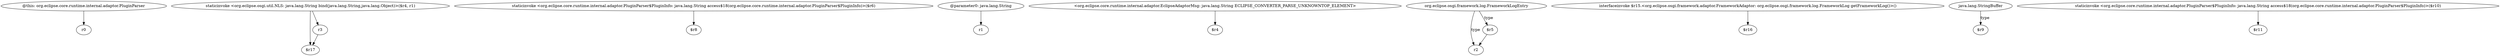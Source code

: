 digraph g {
0[label="@this: org.eclipse.core.runtime.internal.adaptor.PluginParser"]
1[label="r0"]
0->1[label=""]
2[label="staticinvoke <org.eclipse.osgi.util.NLS: java.lang.String bind(java.lang.String,java.lang.Object)>($r4, r1)"]
3[label="$r17"]
2->3[label=""]
4[label="staticinvoke <org.eclipse.core.runtime.internal.adaptor.PluginParser$PluginInfo: java.lang.String access$18(org.eclipse.core.runtime.internal.adaptor.PluginParser$PluginInfo)>($r6)"]
5[label="$r8"]
4->5[label=""]
6[label="@parameter0: java.lang.String"]
7[label="r1"]
6->7[label=""]
8[label="r3"]
8->3[label=""]
9[label="<org.eclipse.core.runtime.internal.adaptor.EclipseAdaptorMsg: java.lang.String ECLIPSE_CONVERTER_PARSE_UNKNOWNTOP_ELEMENT>"]
10[label="$r4"]
9->10[label=""]
2->8[label=""]
11[label="org.eclipse.osgi.framework.log.FrameworkLogEntry"]
12[label="r2"]
11->12[label="type"]
13[label="interfaceinvoke $r15.<org.eclipse.osgi.framework.adaptor.FrameworkAdaptor: org.eclipse.osgi.framework.log.FrameworkLog getFrameworkLog()>()"]
14[label="$r16"]
13->14[label=""]
15[label="java.lang.StringBuffer"]
16[label="$r9"]
15->16[label="type"]
17[label="staticinvoke <org.eclipse.core.runtime.internal.adaptor.PluginParser$PluginInfo: java.lang.String access$18(org.eclipse.core.runtime.internal.adaptor.PluginParser$PluginInfo)>($r10)"]
18[label="$r11"]
17->18[label=""]
19[label="$r5"]
19->12[label=""]
11->19[label="type"]
}